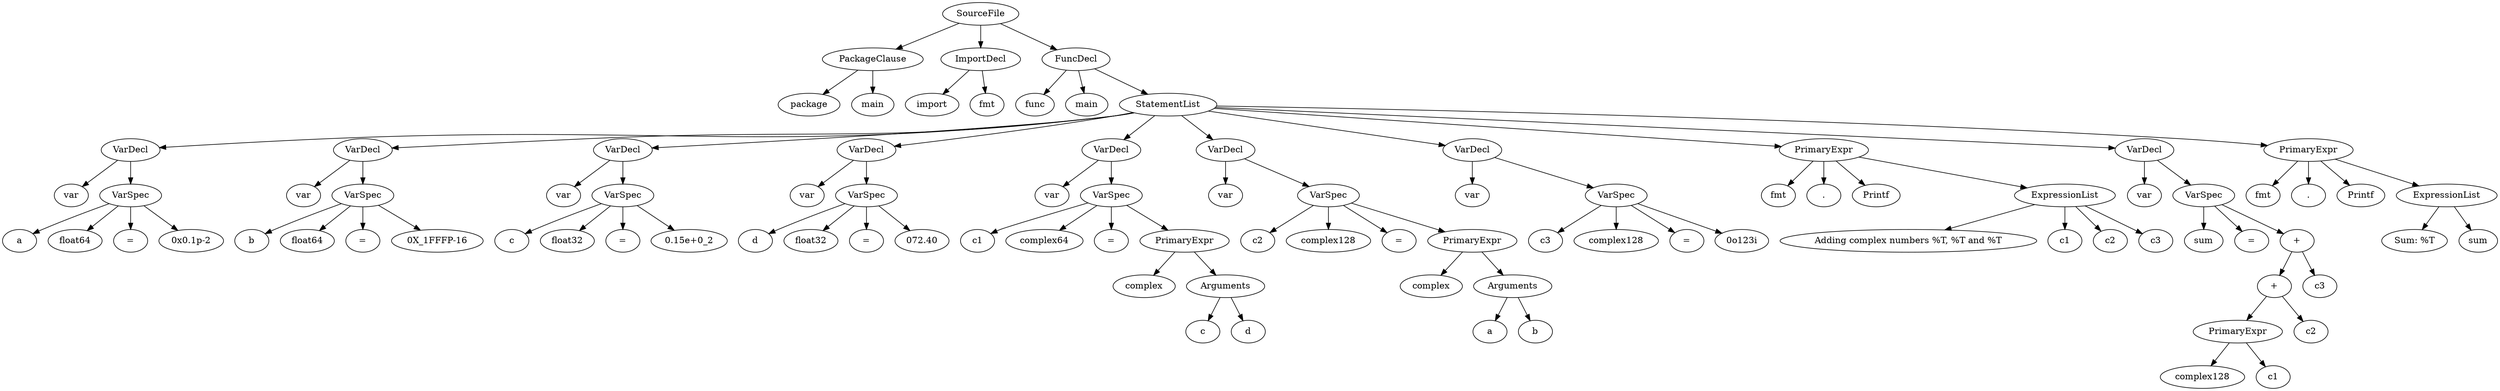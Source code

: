 digraph ParseTree {
0[label="SourceFile"]; 1[label="PackageClause"]; 0->1 ;
1[label="PackageClause"]; 2[label="package"]; 1->2 ;
1[label="PackageClause"]; 3[label="main"]; 1->3 ;
0[label="SourceFile"]; 4[label="ImportDecl"]; 0->4 ;
4[label="ImportDecl"]; 5[label="import"]; 4->5 ;
4[label="ImportDecl"]; 6[label="fmt"]; 4->6 ;
0[label="SourceFile"]; 7[label="FuncDecl"]; 0->7 ;
7[label="FuncDecl"]; 8[label="func"]; 7->8 ;
7[label="FuncDecl"]; 9[label="main"]; 7->9 ;
7[label="FuncDecl"]; 10[label="StatementList"]; 7->10 ;
10[label="StatementList"]; 11[label="VarDecl"]; 10->11 ;
11[label="VarDecl"]; 12[label="var"]; 11->12 ;
11[label="VarDecl"]; 13[label="VarSpec"]; 11->13 ;
13[label="VarSpec"]; 14[label="a"]; 13->14 ;
13[label="VarSpec"]; 15[label="float64"]; 13->15 ;
13[label="VarSpec"]; 16[label="="]; 13->16 ;
13[label="VarSpec"]; 17[label="0x0.1p-2"]; 13->17 ;
10[label="StatementList"]; 18[label="VarDecl"]; 10->18 ;
18[label="VarDecl"]; 19[label="var"]; 18->19 ;
18[label="VarDecl"]; 20[label="VarSpec"]; 18->20 ;
20[label="VarSpec"]; 21[label="b"]; 20->21 ;
20[label="VarSpec"]; 22[label="float64"]; 20->22 ;
20[label="VarSpec"]; 23[label="="]; 20->23 ;
20[label="VarSpec"]; 24[label="0X_1FFFP-16"]; 20->24 ;
10[label="StatementList"]; 25[label="VarDecl"]; 10->25 ;
25[label="VarDecl"]; 26[label="var"]; 25->26 ;
25[label="VarDecl"]; 27[label="VarSpec"]; 25->27 ;
27[label="VarSpec"]; 28[label="c"]; 27->28 ;
27[label="VarSpec"]; 29[label="float32"]; 27->29 ;
27[label="VarSpec"]; 30[label="="]; 27->30 ;
27[label="VarSpec"]; 31[label="0.15e+0_2"]; 27->31 ;
10[label="StatementList"]; 32[label="VarDecl"]; 10->32 ;
32[label="VarDecl"]; 33[label="var"]; 32->33 ;
32[label="VarDecl"]; 34[label="VarSpec"]; 32->34 ;
34[label="VarSpec"]; 35[label="d"]; 34->35 ;
34[label="VarSpec"]; 36[label="float32"]; 34->36 ;
34[label="VarSpec"]; 37[label="="]; 34->37 ;
34[label="VarSpec"]; 38[label="072.40"]; 34->38 ;
10[label="StatementList"]; 39[label="VarDecl"]; 10->39 ;
39[label="VarDecl"]; 40[label="var"]; 39->40 ;
39[label="VarDecl"]; 41[label="VarSpec"]; 39->41 ;
41[label="VarSpec"]; 42[label="c1"]; 41->42 ;
41[label="VarSpec"]; 43[label="complex64"]; 41->43 ;
41[label="VarSpec"]; 44[label="="]; 41->44 ;
41[label="VarSpec"]; 45[label="PrimaryExpr"]; 41->45 ;
45[label="PrimaryExpr"]; 46[label="complex"]; 45->46 ;
45[label="PrimaryExpr"]; 47[label="Arguments"]; 45->47 ;
47[label="Arguments"]; 48[label="c"]; 47->48 ;
47[label="Arguments"]; 49[label="d"]; 47->49 ;
10[label="StatementList"]; 50[label="VarDecl"]; 10->50 ;
50[label="VarDecl"]; 51[label="var"]; 50->51 ;
50[label="VarDecl"]; 52[label="VarSpec"]; 50->52 ;
52[label="VarSpec"]; 53[label="c2"]; 52->53 ;
52[label="VarSpec"]; 54[label="complex128"]; 52->54 ;
52[label="VarSpec"]; 55[label="="]; 52->55 ;
52[label="VarSpec"]; 56[label="PrimaryExpr"]; 52->56 ;
56[label="PrimaryExpr"]; 57[label="complex"]; 56->57 ;
56[label="PrimaryExpr"]; 58[label="Arguments"]; 56->58 ;
58[label="Arguments"]; 59[label="a"]; 58->59 ;
58[label="Arguments"]; 60[label="b"]; 58->60 ;
10[label="StatementList"]; 61[label="VarDecl"]; 10->61 ;
61[label="VarDecl"]; 62[label="var"]; 61->62 ;
61[label="VarDecl"]; 63[label="VarSpec"]; 61->63 ;
63[label="VarSpec"]; 64[label="c3"]; 63->64 ;
63[label="VarSpec"]; 65[label="complex128"]; 63->65 ;
63[label="VarSpec"]; 66[label="="]; 63->66 ;
63[label="VarSpec"]; 67[label="0o123i"]; 63->67 ;
10[label="StatementList"]; 68[label="PrimaryExpr"]; 10->68 ;
68[label="PrimaryExpr"]; 69[label="fmt"]; 68->69 ;
68[label="PrimaryExpr"]; 70[label="."]; 68->70 ;
68[label="PrimaryExpr"]; 71[label="Printf"]; 68->71 ;
68[label="PrimaryExpr"]; 72[label="ExpressionList"]; 68->72 ;
72[label="ExpressionList"]; 73[label="Adding complex numbers %T, %T and %T\n"]; 72->73 ;
72[label="ExpressionList"]; 74[label="c1"]; 72->74 ;
72[label="ExpressionList"]; 75[label="c2"]; 72->75 ;
72[label="ExpressionList"]; 76[label="c3"]; 72->76 ;
10[label="StatementList"]; 77[label="VarDecl"]; 10->77 ;
77[label="VarDecl"]; 78[label="var"]; 77->78 ;
77[label="VarDecl"]; 79[label="VarSpec"]; 77->79 ;
79[label="VarSpec"]; 80[label="sum"]; 79->80 ;
79[label="VarSpec"]; 81[label="="]; 79->81 ;
79[label="VarSpec"]; 82[label="+"]; 79->82 ;
82[label="+"]; 83[label="+"]; 82->83 ;
83[label="+"]; 84[label="PrimaryExpr"]; 83->84 ;
84[label="PrimaryExpr"]; 85[label="complex128"]; 84->85 ;
84[label="PrimaryExpr"]; 86[label="c1"]; 84->86 ;
83[label="+"]; 87[label="c2"]; 83->87 ;
82[label="+"]; 88[label="c3"]; 82->88 ;
10[label="StatementList"]; 89[label="PrimaryExpr"]; 10->89 ;
89[label="PrimaryExpr"]; 90[label="fmt"]; 89->90 ;
89[label="PrimaryExpr"]; 91[label="."]; 89->91 ;
89[label="PrimaryExpr"]; 92[label="Printf"]; 89->92 ;
89[label="PrimaryExpr"]; 93[label="ExpressionList"]; 89->93 ;
93[label="ExpressionList"]; 94[label="Sum: %T\n"]; 93->94 ;
93[label="ExpressionList"]; 95[label="sum"]; 93->95 ;
}